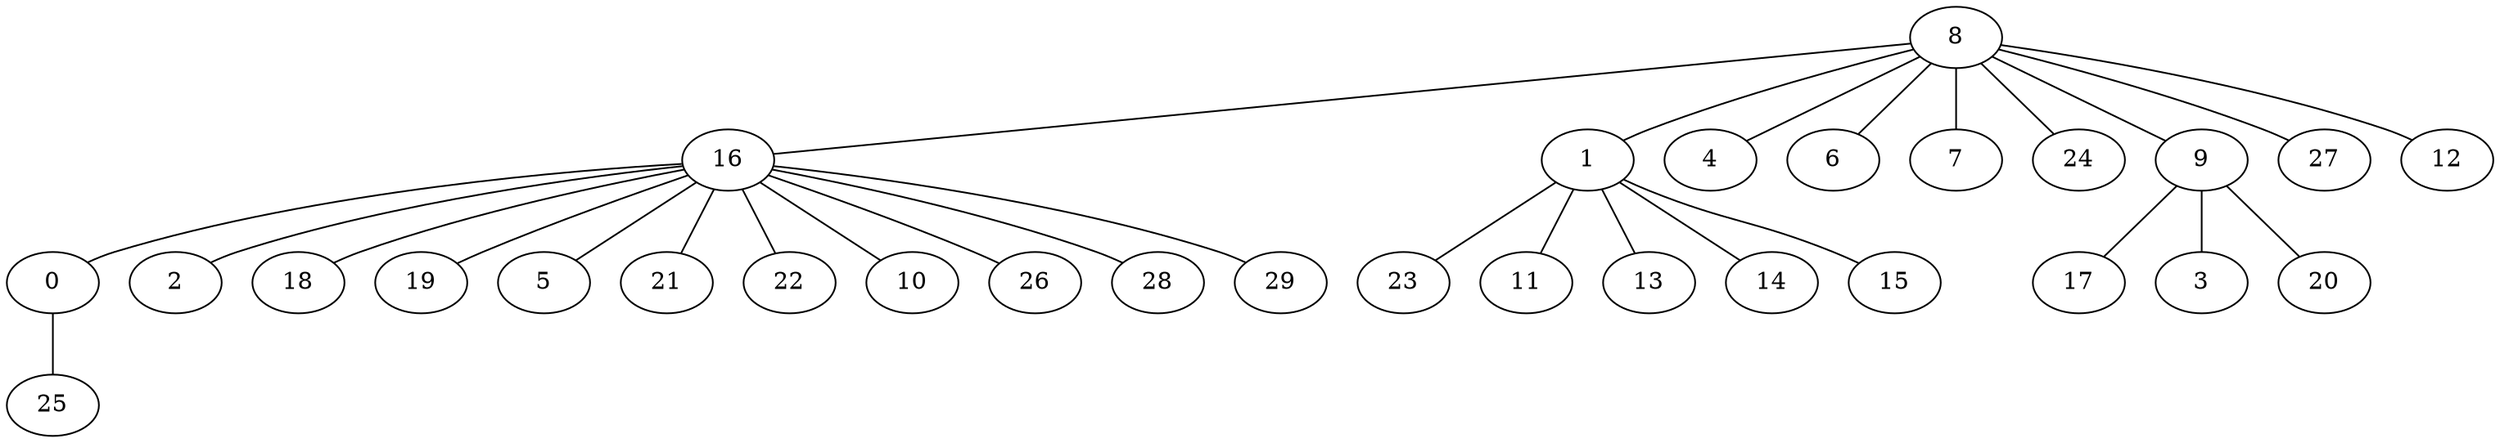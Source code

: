 graph abstract {
	16 -- {0 2 18 19 5 21 22 10 26 28 29 }
	0 -- {25 }
	1 -- {23 11 13 14 15 }
	8 -- {16 1 4 6 7 24 9 27 12 }
	9 -- {17 3 20 }
}